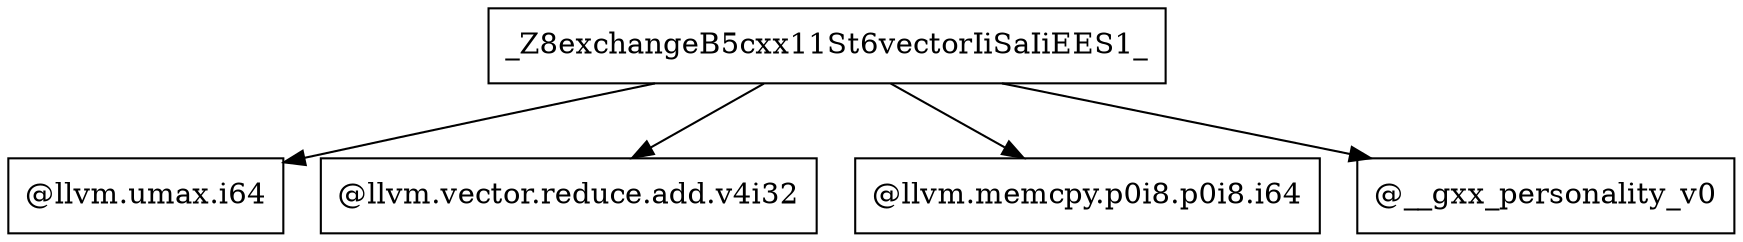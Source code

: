 digraph CallGraph {
    // Nodes
    node [shape=box];
    ExchangeFunction [label="_Z8exchangeB5cxx11St6vectorIiSaIiEES1_" shape=rect];
    UmaxFunction [label="@llvm.umax.i64" shape=rect];
    VectorReduceFunction [label="@llvm.vector.reduce.add.v4i32" shape=rect];
    MemcpyFunction [label="@llvm.memcpy.p0i8.p0i8.i64" shape=rect];
    PersonalityFunction [label="@__gxx_personality_v0" shape=rect];
    
    // Edges (calls)
    ExchangeFunction -> UmaxFunction;
    ExchangeFunction -> VectorReduceFunction;
    ExchangeFunction -> MemcpyFunction;
    ExchangeFunction -> PersonalityFunction;
}
